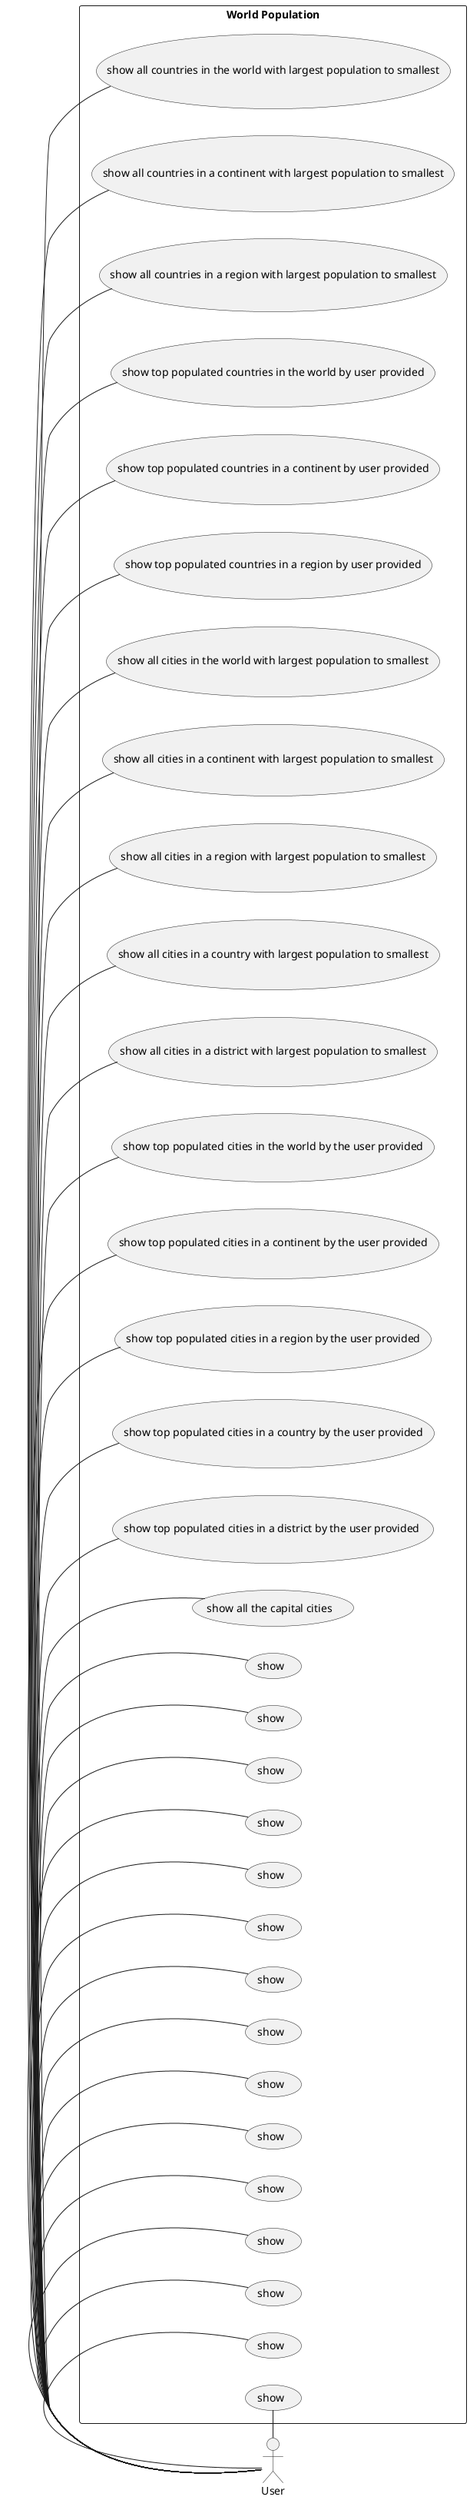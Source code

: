 @startuml
actor User as "User"

rectangle "World Population" {
   usecase UC1 as "show all countries in the world with largest population to smallest"
   usecase UC2 as "show all countries in a continent with largest population to smallest"
   usecase UC3 as "show all countries in a region with largest population to smallest"
   usecase UC4 as "show top populated countries in the world by user provided"
   usecase UC5 as "show top populated countries in a continent by user provided"
   usecase UC6 as "show top populated countries in a region by user provided"
   usecase UC7 as "show all cities in the world with largest population to smallest"
   usecase UC8 as "show all cities in a continent with largest population to smallest"
   usecase UC9 as "show all cities in a region with largest population to smallest"
   usecase UC10 as "show all cities in a country with largest population to smallest"
   usecase UC11 as "show all cities in a district with largest population to smallest"
   usecase UC12 as "show top populated cities in the world by the user provided"
   usecase UC13 as "show top populated cities in a continent by the user provided"
   usecase UC14 as "show top populated cities in a region by the user provided"
   usecase UC15 as "show top populated cities in a country by the user provided"
   usecase UC16 as "show top populated cities in a district by the user provided "
   usecase UC17 as "show all the capital cities "
   usecase UC18 as "show"
   usecase UC19 as "show"
   usecase UC20 as "show"
   usecase UC21 as "show"
   usecase UC22 as "show"
   usecase UC23 as "show"
   usecase UC24 as "show"
   usecase UC25 as "show"
   usecase UC26 as "show"
   usecase UC27 as "show"
   usecase UC28 as "show"
   usecase UC29 as "show"
   usecase UC30 as "show"
   usecase UC31 as "show"
   usecase UC32 as "show"

   User - UC1
   User - UC2
   User - UC3
   User - UC4
   User - UC5
   User - UC6
   User - UC7
   User - UC8
   User - UC9
   User - UC10
   User - UC11
   User - UC12
   User - UC13
   User - UC14
   User - UC15
   User - UC16
   User - UC17
   User - UC18
   User - UC19
   User - UC20
   User - UC21
   User - UC22
   User - UC23
   User - UC24
   User - UC25
   User - UC26
   User - UC27
   User - UC28
   User - UC29
   User - UC30
   User - UC31
   User - UC32

   }
   left to right direction
@enduml